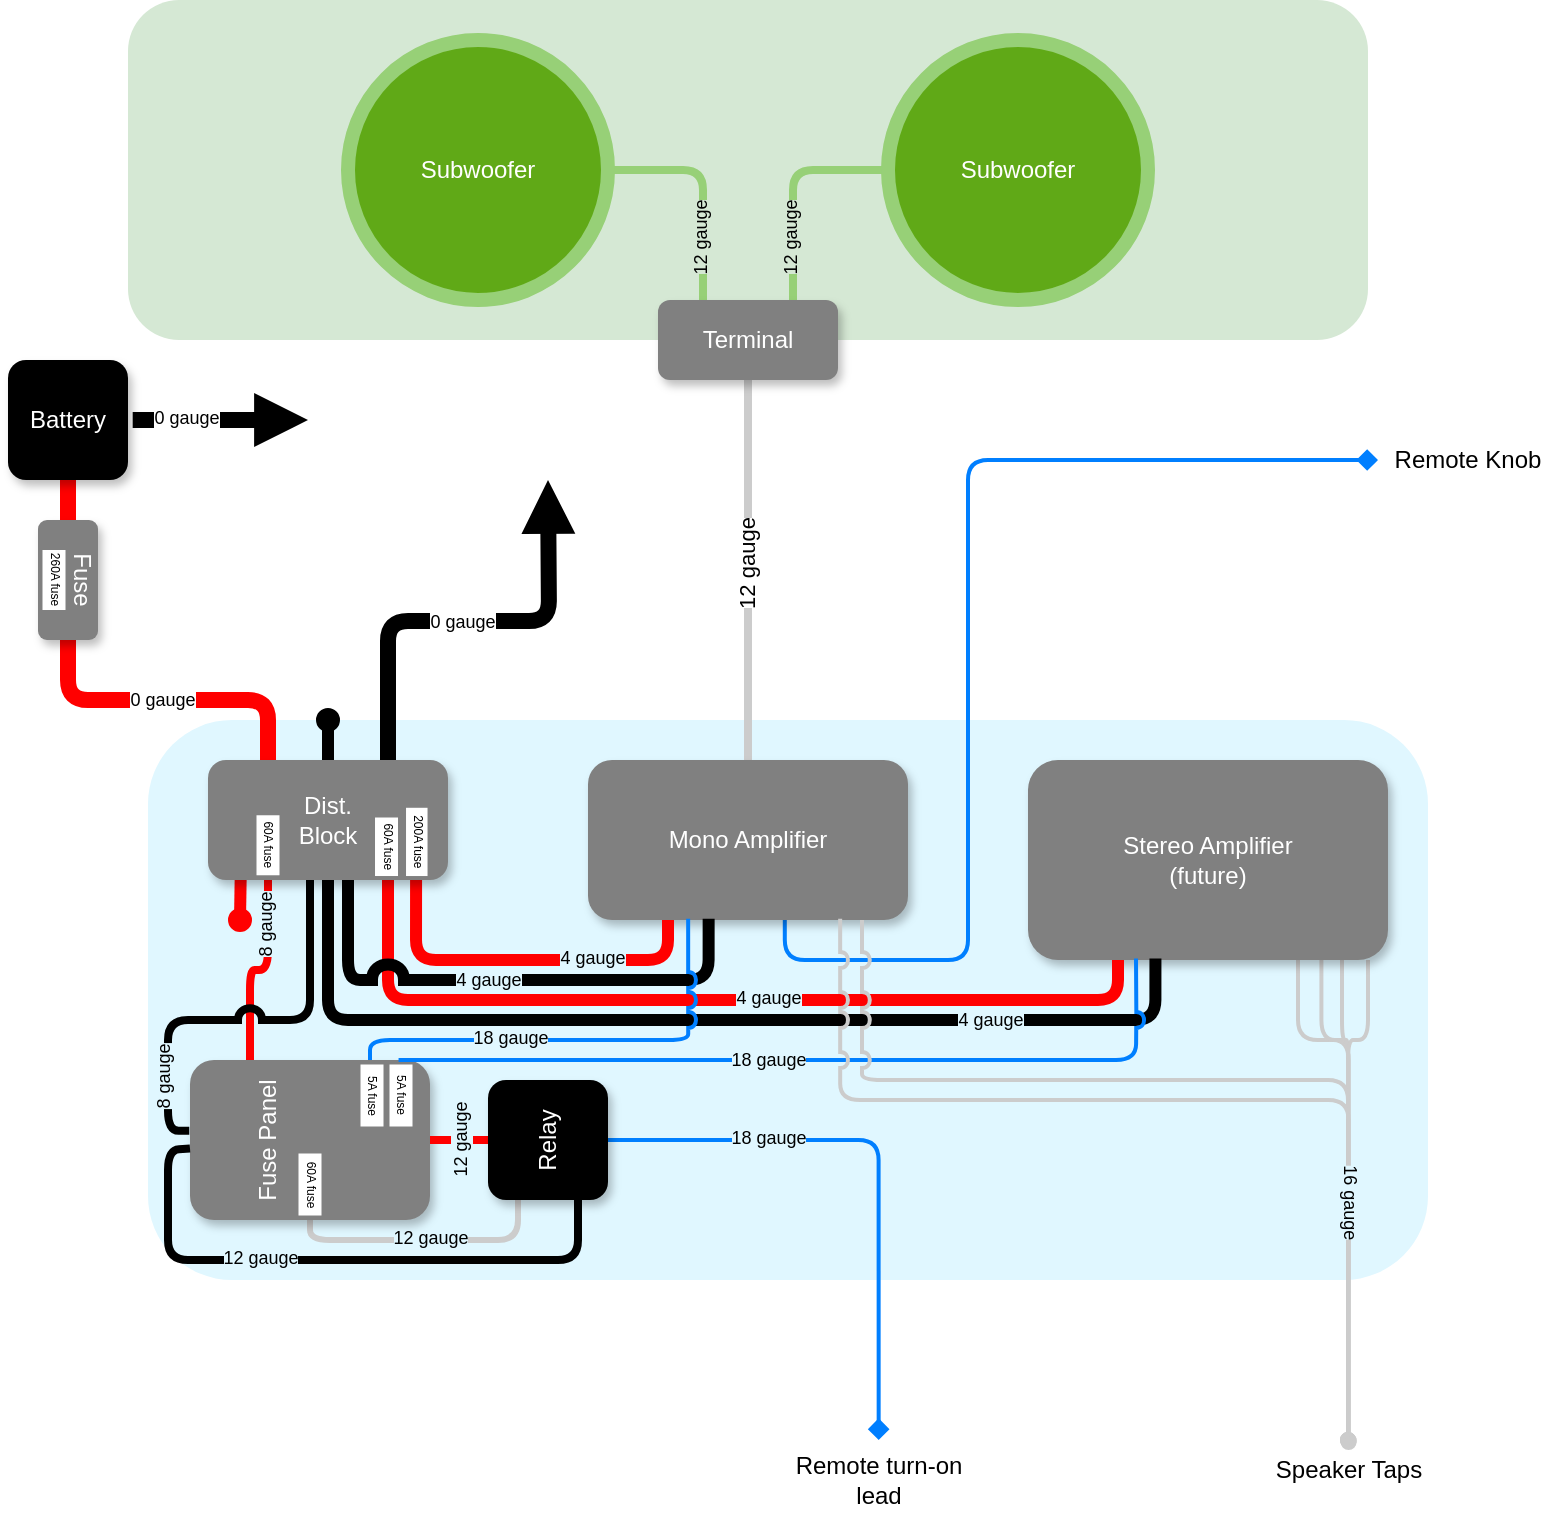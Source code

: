 <mxfile>
    <diagram id="LLkIUu7B0vgxz8H2hBqR" name="Page-1">
        <mxGraphModel dx="999" dy="623" grid="1" gridSize="10" guides="1" tooltips="1" connect="1" arrows="1" fold="1" page="1" pageScale="1" pageWidth="850" pageHeight="1100" math="0" shadow="0">
            <root>
                <mxCell id="0"/>
                <mxCell id="1" parent="0"/>
                <mxCell id="Ya8vrf_3RM9fZCfHisWS-58" value="" style="rounded=1;whiteSpace=wrap;html=1;strokeWidth=2;fillColor=#E0F7FF;strokeColor=none;" parent="1" vertex="1">
                    <mxGeometry x="90" y="420" width="640" height="280" as="geometry"/>
                </mxCell>
                <mxCell id="Ya8vrf_3RM9fZCfHisWS-29" style="edgeStyle=orthogonalEdgeStyle;rounded=1;orthogonalLoop=1;jettySize=auto;html=1;exitX=0.5;exitY=0;exitDx=0;exitDy=0;entryX=0.5;entryY=1;entryDx=0;entryDy=0;strokeColor=#CCCCCC;strokeWidth=4;endArrow=none;endFill=0;jumpStyle=arc;" parent="1" source="Ya8vrf_3RM9fZCfHisWS-1" target="Ya8vrf_3RM9fZCfHisWS-25" edge="1">
                    <mxGeometry relative="1" as="geometry"/>
                </mxCell>
                <mxCell id="Ya8vrf_3RM9fZCfHisWS-52" value="12 gauge" style="edgeLabel;align=center;verticalAlign=middle;resizable=0;points=[];fontColor=#000000;labelBorderColor=none;labelBackgroundColor=default;spacingTop=0;spacingBottom=0;spacing=0;horizontal=1;rotation=-90;html=1;" parent="Ya8vrf_3RM9fZCfHisWS-29" vertex="1" connectable="0">
                    <mxGeometry x="0.032" y="-1" relative="1" as="geometry">
                        <mxPoint x="-2" as="offset"/>
                    </mxGeometry>
                </mxCell>
                <mxCell id="Ya8vrf_3RM9fZCfHisWS-32" style="edgeStyle=orthogonalEdgeStyle;rounded=1;jumpStyle=arc;orthogonalLoop=1;jettySize=auto;html=1;exitX=0.615;exitY=1;exitDx=0;exitDy=0;strokeColor=#007FFF;strokeWidth=2;endArrow=diamond;endFill=1;exitPerimeter=0;" parent="1" source="Ya8vrf_3RM9fZCfHisWS-1" target="Ya8vrf_3RM9fZCfHisWS-31" edge="1">
                    <mxGeometry relative="1" as="geometry">
                        <Array as="points">
                            <mxPoint x="408" y="540"/>
                            <mxPoint x="500" y="540"/>
                            <mxPoint x="500" y="290"/>
                        </Array>
                    </mxGeometry>
                </mxCell>
                <mxCell id="Ya8vrf_3RM9fZCfHisWS-1" value="Mono Amplifier" style="rounded=1;whiteSpace=wrap;html=1;strokeWidth=2;strokeColor=none;fillColor=#808080;fontColor=#FFFFFF;shadow=1;" parent="1" vertex="1">
                    <mxGeometry x="310" y="440" width="160" height="80" as="geometry"/>
                </mxCell>
                <mxCell id="Ya8vrf_3RM9fZCfHisWS-54" style="edgeStyle=orthogonalEdgeStyle;rounded=1;jumpStyle=arc;jumpSize=7;orthogonalLoop=1;jettySize=auto;html=1;exitX=0.75;exitY=1;exitDx=0;exitDy=0;shadow=0;strokeColor=#CCCCCC;strokeWidth=2;fontColor=#000000;endArrow=oval;endFill=1;entryX=0.503;entryY=0.033;entryDx=0;entryDy=0;entryPerimeter=0;" parent="1" source="Ya8vrf_3RM9fZCfHisWS-2" target="Ya8vrf_3RM9fZCfHisWS-50" edge="1">
                    <mxGeometry relative="1" as="geometry">
                        <Array as="points">
                            <mxPoint x="665" y="580"/>
                            <mxPoint x="690" y="580"/>
                        </Array>
                    </mxGeometry>
                </mxCell>
                <mxCell id="Ya8vrf_3RM9fZCfHisWS-55" style="edgeStyle=orthogonalEdgeStyle;rounded=1;jumpStyle=arc;jumpSize=7;orthogonalLoop=1;jettySize=auto;html=1;entryX=0.503;entryY=0.011;entryDx=0;entryDy=0;entryPerimeter=0;shadow=0;strokeColor=#CCCCCC;strokeWidth=2;fontColor=#000000;endArrow=oval;endFill=1;exitX=0.815;exitY=1;exitDx=0;exitDy=0;exitPerimeter=0;" parent="1" source="Ya8vrf_3RM9fZCfHisWS-2" target="Ya8vrf_3RM9fZCfHisWS-50" edge="1">
                    <mxGeometry relative="1" as="geometry">
                        <mxPoint x="714" y="540" as="sourcePoint"/>
                        <Array as="points">
                            <mxPoint x="677" y="580"/>
                            <mxPoint x="690" y="580"/>
                        </Array>
                    </mxGeometry>
                </mxCell>
                <mxCell id="Ya8vrf_3RM9fZCfHisWS-56" style="edgeStyle=orthogonalEdgeStyle;rounded=1;jumpStyle=arc;jumpSize=7;orthogonalLoop=1;jettySize=auto;html=1;shadow=0;strokeColor=#CCCCCC;strokeWidth=2;fontColor=#000000;endArrow=oval;endFill=1;" parent="1" source="Ya8vrf_3RM9fZCfHisWS-2" target="Ya8vrf_3RM9fZCfHisWS-50" edge="1">
                    <mxGeometry relative="1" as="geometry">
                        <Array as="points">
                            <mxPoint x="687" y="580"/>
                            <mxPoint x="690" y="580"/>
                        </Array>
                    </mxGeometry>
                </mxCell>
                <mxCell id="Ya8vrf_3RM9fZCfHisWS-57" style="edgeStyle=orthogonalEdgeStyle;rounded=1;jumpStyle=arc;jumpSize=7;orthogonalLoop=1;jettySize=auto;html=1;shadow=0;strokeColor=#CCCCCC;strokeWidth=2;fontColor=#000000;endArrow=oval;endFill=1;" parent="1" source="Ya8vrf_3RM9fZCfHisWS-2" target="Ya8vrf_3RM9fZCfHisWS-50" edge="1">
                    <mxGeometry relative="1" as="geometry">
                        <mxPoint x="700" y="540" as="sourcePoint"/>
                        <Array as="points">
                            <mxPoint x="700" y="580"/>
                            <mxPoint x="690" y="580"/>
                        </Array>
                    </mxGeometry>
                </mxCell>
                <mxCell id="Ya8vrf_3RM9fZCfHisWS-2" value="Stereo Amplifier&lt;br&gt;(future)" style="rounded=1;whiteSpace=wrap;html=1;strokeWidth=2;strokeColor=none;fillColor=#808080;fontColor=#FFFFFF;shadow=1;sketch=0;glass=0;" parent="1" vertex="1">
                    <mxGeometry x="530" y="440" width="180" height="100" as="geometry"/>
                </mxCell>
                <mxCell id="Ya8vrf_3RM9fZCfHisWS-6" style="edgeStyle=orthogonalEdgeStyle;orthogonalLoop=1;jettySize=auto;html=1;entryX=0.25;entryY=1;entryDx=0;entryDy=0;exitX=0.867;exitY=0.983;exitDx=0;exitDy=0;endArrow=none;endFill=0;strokeWidth=6;strokeColor=#FF0000;exitPerimeter=0;rounded=1;jumpStyle=arc;" parent="1" source="Ya8vrf_3RM9fZCfHisWS-3" target="Ya8vrf_3RM9fZCfHisWS-1" edge="1">
                    <mxGeometry relative="1" as="geometry"/>
                </mxCell>
                <mxCell id="Ya8vrf_3RM9fZCfHisWS-68" value="4 gauge" style="edgeLabel;html=1;align=center;verticalAlign=middle;resizable=0;points=[];fontSize=9;fontColor=#000000;labelBackgroundColor=#E0F7FF;" parent="Ya8vrf_3RM9fZCfHisWS-6" vertex="1" connectable="0">
                    <mxGeometry x="0.373" relative="1" as="geometry">
                        <mxPoint y="-1" as="offset"/>
                    </mxGeometry>
                </mxCell>
                <mxCell id="Ya8vrf_3RM9fZCfHisWS-8" style="edgeStyle=orthogonalEdgeStyle;orthogonalLoop=1;jettySize=auto;html=1;exitX=0.75;exitY=1;exitDx=0;exitDy=0;entryX=0.25;entryY=1;entryDx=0;entryDy=0;strokeColor=#FF0000;strokeWidth=6;endArrow=none;endFill=0;rounded=1;jumpStyle=arc;" parent="1" source="Ya8vrf_3RM9fZCfHisWS-3" target="Ya8vrf_3RM9fZCfHisWS-2" edge="1">
                    <mxGeometry relative="1" as="geometry"/>
                </mxCell>
                <mxCell id="Ya8vrf_3RM9fZCfHisWS-66" value="4 gauge" style="edgeLabel;html=1;align=center;verticalAlign=middle;resizable=0;points=[];fontSize=9;fontColor=#000000;labelBackgroundColor=#E0F7FF;" parent="Ya8vrf_3RM9fZCfHisWS-8" vertex="1" connectable="0">
                    <mxGeometry x="0.091" y="1" relative="1" as="geometry">
                        <mxPoint x="7" as="offset"/>
                    </mxGeometry>
                </mxCell>
                <mxCell id="Ya8vrf_3RM9fZCfHisWS-9" style="edgeStyle=orthogonalEdgeStyle;orthogonalLoop=1;jettySize=auto;html=1;exitX=0.5;exitY=1;exitDx=0;exitDy=0;strokeColor=#000000;strokeWidth=6;endArrow=none;endFill=0;rounded=1;jumpStyle=arc;entryX=0.354;entryY=0.993;entryDx=0;entryDy=0;entryPerimeter=0;" parent="1" source="Ya8vrf_3RM9fZCfHisWS-3" target="Ya8vrf_3RM9fZCfHisWS-2" edge="1">
                    <mxGeometry relative="1" as="geometry">
                        <Array as="points">
                            <mxPoint x="180" y="570"/>
                            <mxPoint x="594" y="570"/>
                        </Array>
                    </mxGeometry>
                </mxCell>
                <mxCell id="Ya8vrf_3RM9fZCfHisWS-65" value="4 gauge" style="edgeLabel;html=1;align=center;verticalAlign=middle;resizable=0;points=[];fontSize=9;fontColor=#000000;labelBackgroundColor=#E0F7FF;" parent="Ya8vrf_3RM9fZCfHisWS-9" vertex="1" connectable="0">
                    <mxGeometry x="0.125" y="-2" relative="1" as="geometry">
                        <mxPoint x="111" y="-2" as="offset"/>
                    </mxGeometry>
                </mxCell>
                <mxCell id="Ya8vrf_3RM9fZCfHisWS-11" style="edgeStyle=orthogonalEdgeStyle;orthogonalLoop=1;jettySize=auto;html=1;exitX=0.25;exitY=1;exitDx=0;exitDy=0;strokeColor=#FF0000;strokeWidth=4;endArrow=none;endFill=0;rounded=1;jumpStyle=arc;entryX=1;entryY=0.25;entryDx=0;entryDy=0;" parent="1" source="Ya8vrf_3RM9fZCfHisWS-3" target="Ya8vrf_3RM9fZCfHisWS-4" edge="1">
                    <mxGeometry relative="1" as="geometry"/>
                </mxCell>
                <mxCell id="Ya8vrf_3RM9fZCfHisWS-69" value="8 gauge" style="edgeLabel;html=1;align=center;verticalAlign=middle;resizable=0;points=[];fontSize=9;fontColor=#000000;rotation=-90;labelBackgroundColor=#E0F7FF;" parent="Ya8vrf_3RM9fZCfHisWS-11" vertex="1" connectable="0">
                    <mxGeometry x="-0.502" y="2" relative="1" as="geometry">
                        <mxPoint x="-3" y="-2" as="offset"/>
                    </mxGeometry>
                </mxCell>
                <mxCell id="Ya8vrf_3RM9fZCfHisWS-41" style="edgeStyle=orthogonalEdgeStyle;rounded=1;jumpStyle=arc;orthogonalLoop=1;jettySize=auto;html=1;strokeColor=#FF0000;strokeWidth=6;endArrow=oval;endFill=1;exitX=0.136;exitY=1;exitDx=0;exitDy=0;exitPerimeter=0;" parent="1" source="Ya8vrf_3RM9fZCfHisWS-3" edge="1">
                    <mxGeometry relative="1" as="geometry">
                        <mxPoint x="140" y="500" as="sourcePoint"/>
                        <mxPoint x="136" y="520" as="targetPoint"/>
                    </mxGeometry>
                </mxCell>
                <mxCell id="Ya8vrf_3RM9fZCfHisWS-43" style="edgeStyle=orthogonalEdgeStyle;rounded=1;jumpStyle=arc;orthogonalLoop=1;jettySize=auto;html=1;exitX=0.25;exitY=0;exitDx=0;exitDy=0;strokeColor=#FF0000;strokeWidth=8;endArrow=none;endFill=0;" parent="1" source="Ya8vrf_3RM9fZCfHisWS-3" target="Ya8vrf_3RM9fZCfHisWS-42" edge="1">
                    <mxGeometry relative="1" as="geometry"/>
                </mxCell>
                <mxCell id="Ya8vrf_3RM9fZCfHisWS-71" value="0 gauge" style="edgeLabel;html=1;align=center;verticalAlign=middle;resizable=0;points=[];fontSize=9;fontColor=#000000;" parent="Ya8vrf_3RM9fZCfHisWS-43" vertex="1" connectable="0">
                    <mxGeometry x="0.04" relative="1" as="geometry">
                        <mxPoint as="offset"/>
                    </mxGeometry>
                </mxCell>
                <mxCell id="Ya8vrf_3RM9fZCfHisWS-45" style="edgeStyle=orthogonalEdgeStyle;rounded=1;jumpStyle=arc;orthogonalLoop=1;jettySize=auto;html=1;exitX=0.75;exitY=0;exitDx=0;exitDy=0;strokeColor=#000000;strokeWidth=8;endArrow=block;endFill=1;" parent="1" source="Ya8vrf_3RM9fZCfHisWS-3" edge="1">
                    <mxGeometry relative="1" as="geometry">
                        <mxPoint x="290" y="300" as="targetPoint"/>
                    </mxGeometry>
                </mxCell>
                <mxCell id="Ya8vrf_3RM9fZCfHisWS-72" value="0 gauge" style="edgeLabel;html=1;align=center;verticalAlign=middle;resizable=0;points=[];fontSize=9;fontColor=#000000;" parent="Ya8vrf_3RM9fZCfHisWS-45" vertex="1" connectable="0">
                    <mxGeometry x="-0.036" y="-1" relative="1" as="geometry">
                        <mxPoint y="-1" as="offset"/>
                    </mxGeometry>
                </mxCell>
                <mxCell id="Ya8vrf_3RM9fZCfHisWS-47" style="edgeStyle=orthogonalEdgeStyle;rounded=1;jumpStyle=arc;orthogonalLoop=1;jettySize=auto;html=1;exitX=0.5;exitY=0;exitDx=0;exitDy=0;strokeColor=#000000;strokeWidth=6;endArrow=oval;endFill=1;" parent="1" source="Ya8vrf_3RM9fZCfHisWS-3" edge="1">
                    <mxGeometry relative="1" as="geometry">
                        <mxPoint x="180" y="420" as="targetPoint"/>
                    </mxGeometry>
                </mxCell>
                <mxCell id="Ya8vrf_3RM9fZCfHisWS-3" value="Dist. &lt;br&gt;Block" style="rounded=1;whiteSpace=wrap;html=1;strokeWidth=2;strokeColor=none;fillColor=#808080;fontColor=#FFFFFF;shadow=1;" parent="1" vertex="1">
                    <mxGeometry x="120" y="440" width="120" height="60" as="geometry"/>
                </mxCell>
                <mxCell id="Ya8vrf_3RM9fZCfHisWS-12" style="edgeStyle=orthogonalEdgeStyle;orthogonalLoop=1;jettySize=auto;html=1;exitX=0;exitY=0.5;exitDx=0;exitDy=0;strokeColor=#CCCCCC;strokeWidth=3;endArrow=none;endFill=0;rounded=1;jumpStyle=arc;entryX=0;entryY=0.25;entryDx=0;entryDy=0;" parent="1" source="Ya8vrf_3RM9fZCfHisWS-4" target="Ya8vrf_3RM9fZCfHisWS-5" edge="1">
                    <mxGeometry relative="1" as="geometry">
                        <Array as="points">
                            <mxPoint x="171" y="680"/>
                            <mxPoint x="275" y="680"/>
                        </Array>
                    </mxGeometry>
                </mxCell>
                <mxCell id="Ya8vrf_3RM9fZCfHisWS-74" value="12 gauge" style="edgeLabel;html=1;align=center;verticalAlign=middle;resizable=0;points=[];fontSize=9;fontColor=#000000;labelBackgroundColor=#E0F7FF;" parent="Ya8vrf_3RM9fZCfHisWS-12" vertex="1" connectable="0">
                    <mxGeometry x="0.213" relative="1" as="geometry">
                        <mxPoint x="-12" y="-1" as="offset"/>
                    </mxGeometry>
                </mxCell>
                <mxCell id="Ya8vrf_3RM9fZCfHisWS-13" style="edgeStyle=orthogonalEdgeStyle;orthogonalLoop=1;jettySize=auto;html=1;strokeColor=#000000;strokeWidth=4;endArrow=none;endFill=0;rounded=1;jumpStyle=arc;exitX=0.558;exitY=-0.003;exitDx=0;exitDy=0;exitPerimeter=0;" parent="1" source="Ya8vrf_3RM9fZCfHisWS-4" target="Ya8vrf_3RM9fZCfHisWS-3" edge="1">
                    <mxGeometry relative="1" as="geometry">
                        <Array as="points">
                            <mxPoint x="100" y="625"/>
                            <mxPoint x="100" y="570"/>
                            <mxPoint x="171" y="570"/>
                        </Array>
                    </mxGeometry>
                </mxCell>
                <mxCell id="Ya8vrf_3RM9fZCfHisWS-75" value="8 gauge" style="edgeLabel;html=1;align=center;verticalAlign=middle;resizable=0;points=[];fontSize=9;fontColor=#000000;rotation=-90;labelBackgroundColor=#E0F7FF;" parent="Ya8vrf_3RM9fZCfHisWS-13" vertex="1" connectable="0">
                    <mxGeometry x="-0.628" y="1" relative="1" as="geometry">
                        <mxPoint x="-1" y="1" as="offset"/>
                    </mxGeometry>
                </mxCell>
                <mxCell id="Ya8vrf_3RM9fZCfHisWS-4" value="Fuse Panel&lt;br&gt;&lt;br&gt;&lt;br&gt;&lt;br&gt;" style="rounded=1;whiteSpace=wrap;html=1;strokeWidth=2;strokeColor=none;fillColor=#808080;fontColor=#FFFFFF;shadow=1;rotation=-90;" parent="1" vertex="1">
                    <mxGeometry x="131" y="570" width="80" height="120" as="geometry"/>
                </mxCell>
                <mxCell id="Ya8vrf_3RM9fZCfHisWS-14" style="edgeStyle=orthogonalEdgeStyle;orthogonalLoop=1;jettySize=auto;html=1;exitX=0;exitY=0.75;exitDx=0;exitDy=0;strokeColor=#000000;strokeWidth=4;endArrow=none;endFill=0;rounded=1;jumpStyle=arc;" parent="1" source="Ya8vrf_3RM9fZCfHisWS-5" target="Ya8vrf_3RM9fZCfHisWS-4" edge="1">
                    <mxGeometry relative="1" as="geometry">
                        <mxPoint x="140" y="811" as="sourcePoint"/>
                        <mxPoint x="130" y="635" as="targetPoint"/>
                        <Array as="points">
                            <mxPoint x="305" y="690"/>
                            <mxPoint x="100" y="690"/>
                            <mxPoint x="100" y="635"/>
                        </Array>
                    </mxGeometry>
                </mxCell>
                <mxCell id="Ya8vrf_3RM9fZCfHisWS-73" value="12 gauge" style="edgeLabel;html=1;align=center;verticalAlign=middle;resizable=0;points=[];fontSize=9;fontColor=#000000;labelBackgroundColor=#E0F7FF;" parent="Ya8vrf_3RM9fZCfHisWS-14" vertex="1" connectable="0">
                    <mxGeometry x="-0.214" y="-3" relative="1" as="geometry">
                        <mxPoint x="-71" y="2" as="offset"/>
                    </mxGeometry>
                </mxCell>
                <mxCell id="Ya8vrf_3RM9fZCfHisWS-17" value="" style="edgeStyle=orthogonalEdgeStyle;orthogonalLoop=1;jettySize=auto;html=1;entryX=0.5;entryY=1;entryDx=0;entryDy=0;strokeColor=#FF0000;strokeWidth=4;endArrow=none;endFill=0;exitX=0.5;exitY=0;exitDx=0;exitDy=0;rounded=1;jumpStyle=arc;" parent="1" source="Ya8vrf_3RM9fZCfHisWS-5" target="Ya8vrf_3RM9fZCfHisWS-4" edge="1">
                    <mxGeometry relative="1" as="geometry"/>
                </mxCell>
                <mxCell id="Ya8vrf_3RM9fZCfHisWS-79" value="12 gauge" style="edgeLabel;html=1;align=center;verticalAlign=middle;resizable=0;points=[];fontSize=9;fontColor=#000000;rotation=-90;labelBackgroundColor=#E0F7FF;" parent="Ya8vrf_3RM9fZCfHisWS-17" vertex="1" connectable="0">
                    <mxGeometry x="-0.228" y="-1" relative="1" as="geometry">
                        <mxPoint x="-3" y="1" as="offset"/>
                    </mxGeometry>
                </mxCell>
                <mxCell id="Ya8vrf_3RM9fZCfHisWS-19" style="edgeStyle=orthogonalEdgeStyle;rounded=1;orthogonalLoop=1;jettySize=auto;html=1;strokeColor=#007FFF;strokeWidth=2;endArrow=diamond;endFill=1;entryX=0.503;entryY=0;entryDx=0;entryDy=0;entryPerimeter=0;jumpStyle=arc;exitX=0.5;exitY=1;exitDx=0;exitDy=0;" parent="1" source="Ya8vrf_3RM9fZCfHisWS-5" target="Ya8vrf_3RM9fZCfHisWS-22" edge="1">
                    <mxGeometry relative="1" as="geometry">
                        <mxPoint x="390" y="760" as="sourcePoint"/>
                        <mxPoint x="810" y="810" as="targetPoint"/>
                    </mxGeometry>
                </mxCell>
                <mxCell id="Ya8vrf_3RM9fZCfHisWS-60" value="18 gauge" style="edgeLabel;html=1;align=center;verticalAlign=middle;resizable=0;points=[];fontColor=#000000;fontSize=9;labelBackgroundColor=#E0F7FF;" parent="Ya8vrf_3RM9fZCfHisWS-19" vertex="1" connectable="0">
                    <mxGeometry x="-0.53" y="-1" relative="1" as="geometry">
                        <mxPoint x="13" y="-2" as="offset"/>
                    </mxGeometry>
                </mxCell>
                <mxCell id="Ya8vrf_3RM9fZCfHisWS-5" value="Relay" style="rounded=1;whiteSpace=wrap;html=1;strokeWidth=2;strokeColor=none;fillColor=#000000;fontColor=#FFFFFF;shadow=1;rotation=-90;" parent="1" vertex="1">
                    <mxGeometry x="260" y="600" width="60" height="60" as="geometry"/>
                </mxCell>
                <mxCell id="Ya8vrf_3RM9fZCfHisWS-22" value="Remote turn-on&lt;br&gt;lead" style="text;html=1;align=center;verticalAlign=middle;resizable=0;points=[];autosize=1;strokeColor=none;fillColor=none;" parent="1" vertex="1">
                    <mxGeometry x="400" y="780" width="110" height="40" as="geometry"/>
                </mxCell>
                <mxCell id="Ya8vrf_3RM9fZCfHisWS-24" value="" style="rounded=1;whiteSpace=wrap;html=1;strokeWidth=2;fillColor=#d5e8d4;strokeColor=none;" parent="1" vertex="1">
                    <mxGeometry x="80" y="60" width="620" height="170" as="geometry"/>
                </mxCell>
                <mxCell id="Ya8vrf_3RM9fZCfHisWS-38" style="edgeStyle=orthogonalEdgeStyle;rounded=1;jumpStyle=arc;orthogonalLoop=1;jettySize=auto;html=1;exitX=0.25;exitY=0;exitDx=0;exitDy=0;strokeColor=#97D077;strokeWidth=4;endArrow=none;endFill=0;" parent="1" source="Ya8vrf_3RM9fZCfHisWS-25" target="Ya8vrf_3RM9fZCfHisWS-26" edge="1">
                    <mxGeometry relative="1" as="geometry"/>
                </mxCell>
                <mxCell id="Ya8vrf_3RM9fZCfHisWS-76" value="12 gauge" style="edgeLabel;html=1;align=center;verticalAlign=middle;resizable=0;points=[];fontSize=9;fontColor=#000000;rotation=-90;labelBackgroundColor=#D5E8D4;" parent="Ya8vrf_3RM9fZCfHisWS-38" vertex="1" connectable="0">
                    <mxGeometry x="-0.337" relative="1" as="geometry">
                        <mxPoint x="-1" y="7" as="offset"/>
                    </mxGeometry>
                </mxCell>
                <mxCell id="Ya8vrf_3RM9fZCfHisWS-39" value="" style="edgeStyle=orthogonalEdgeStyle;rounded=1;jumpStyle=arc;orthogonalLoop=1;jettySize=auto;html=1;exitX=0.75;exitY=0;exitDx=0;exitDy=0;entryX=0;entryY=0.5;entryDx=0;entryDy=0;strokeColor=#97D077;strokeWidth=4;endArrow=none;endFill=0;" parent="1" source="Ya8vrf_3RM9fZCfHisWS-25" target="Ya8vrf_3RM9fZCfHisWS-27" edge="1">
                    <mxGeometry x="-0.289" y="3" relative="1" as="geometry">
                        <mxPoint as="offset"/>
                    </mxGeometry>
                </mxCell>
                <mxCell id="Ya8vrf_3RM9fZCfHisWS-77" value="12 gauge" style="edgeLabel;html=1;align=center;verticalAlign=middle;resizable=0;points=[];fontSize=9;fontColor=#000000;rotation=-90;labelBackgroundColor=#D5E8D4;" parent="Ya8vrf_3RM9fZCfHisWS-39" vertex="1" connectable="0">
                    <mxGeometry x="-0.052" relative="1" as="geometry">
                        <mxPoint x="-1" y="23" as="offset"/>
                    </mxGeometry>
                </mxCell>
                <mxCell id="Ya8vrf_3RM9fZCfHisWS-25" value="Terminal" style="rounded=1;whiteSpace=wrap;html=1;strokeWidth=2;strokeColor=none;fillColor=#808080;fontColor=#FFFFFF;shadow=1;" parent="1" vertex="1">
                    <mxGeometry x="345" y="210" width="90" height="40" as="geometry"/>
                </mxCell>
                <mxCell id="Ya8vrf_3RM9fZCfHisWS-26" value="Subwoofer" style="ellipse;whiteSpace=wrap;html=1;aspect=fixed;strokeWidth=7;fillColor=#60a917;fontColor=#ffffff;strokeColor=#97D077;" parent="1" vertex="1">
                    <mxGeometry x="190" y="80" width="130" height="130" as="geometry"/>
                </mxCell>
                <mxCell id="Ya8vrf_3RM9fZCfHisWS-27" value="Subwoofer" style="ellipse;whiteSpace=wrap;html=1;aspect=fixed;strokeWidth=7;fillColor=#60a917;fontColor=#ffffff;strokeColor=#97D077;" parent="1" vertex="1">
                    <mxGeometry x="460" y="80" width="130" height="130" as="geometry"/>
                </mxCell>
                <mxCell id="Ya8vrf_3RM9fZCfHisWS-7" style="edgeStyle=orthogonalEdgeStyle;orthogonalLoop=1;jettySize=auto;html=1;strokeWidth=6;endArrow=none;endFill=0;rounded=1;jumpStyle=arc;entryX=0.377;entryY=0.992;entryDx=0;entryDy=0;entryPerimeter=0;" parent="1" target="Ya8vrf_3RM9fZCfHisWS-1" edge="1">
                    <mxGeometry relative="1" as="geometry">
                        <mxPoint x="190" y="500" as="sourcePoint"/>
                        <mxPoint x="403" y="520" as="targetPoint"/>
                        <Array as="points">
                            <mxPoint x="190" y="550"/>
                            <mxPoint x="370" y="550"/>
                        </Array>
                    </mxGeometry>
                </mxCell>
                <mxCell id="Ya8vrf_3RM9fZCfHisWS-67" value="4 gauge" style="edgeLabel;html=1;align=center;verticalAlign=middle;resizable=0;points=[];fontSize=9;fontColor=#000000;labelBackgroundColor=#E0F7FF;" parent="Ya8vrf_3RM9fZCfHisWS-7" vertex="1" connectable="0">
                    <mxGeometry x="0.063" y="-1" relative="1" as="geometry">
                        <mxPoint x="-19" y="-1" as="offset"/>
                    </mxGeometry>
                </mxCell>
                <mxCell id="Ya8vrf_3RM9fZCfHisWS-31" value="Remote Knob" style="rounded=0;whiteSpace=wrap;html=1;strokeWidth=2;strokeColor=none;fillColor=none;" parent="1" vertex="1">
                    <mxGeometry x="705" y="270" width="90" height="40" as="geometry"/>
                </mxCell>
                <mxCell id="9" style="edgeStyle=none;html=1;exitX=0;exitY=0.5;exitDx=0;exitDy=0;entryX=0.5;entryY=1;entryDx=0;entryDy=0;fontSize=6;endArrow=none;endFill=0;strokeWidth=8;strokeColor=#FF0000;" edge="1" parent="1" source="Ya8vrf_3RM9fZCfHisWS-42" target="8">
                    <mxGeometry relative="1" as="geometry"/>
                </mxCell>
                <mxCell id="Ya8vrf_3RM9fZCfHisWS-42" value="Fuse&lt;br&gt;&lt;br&gt;" style="rounded=1;whiteSpace=wrap;html=1;strokeWidth=2;fillColor=#808080;strokeColor=none;fontColor=#FFFFFF;shadow=1;rotation=90;" parent="1" vertex="1">
                    <mxGeometry x="20" y="335" width="60" height="30" as="geometry"/>
                </mxCell>
                <mxCell id="Ya8vrf_3RM9fZCfHisWS-50" value="&lt;font color=&quot;#000000&quot;&gt;Speaker Taps&lt;/font&gt;" style="text;html=1;align=center;verticalAlign=middle;resizable=0;points=[];autosize=1;strokeColor=none;fillColor=none;fontColor=#FFFFFF;rounded=1;strokeWidth=2;" parent="1" vertex="1">
                    <mxGeometry x="640" y="780" width="100" height="30" as="geometry"/>
                </mxCell>
                <mxCell id="Ya8vrf_3RM9fZCfHisWS-20" style="edgeStyle=orthogonalEdgeStyle;orthogonalLoop=1;jettySize=auto;html=1;strokeColor=#007FFF;strokeWidth=2;endArrow=none;endFill=0;rounded=1;jumpStyle=arc;jumpSize=6;exitX=1;exitY=0.75;exitDx=0;exitDy=0;entryX=0.313;entryY=0.992;entryDx=0;entryDy=0;entryPerimeter=0;" parent="1" source="Ya8vrf_3RM9fZCfHisWS-4" target="Ya8vrf_3RM9fZCfHisWS-1" edge="1">
                    <mxGeometry relative="1" as="geometry">
                        <mxPoint x="360" y="670" as="sourcePoint"/>
                        <mxPoint x="400" y="520" as="targetPoint"/>
                        <Array as="points">
                            <mxPoint x="201" y="580"/>
                            <mxPoint x="360" y="580"/>
                        </Array>
                    </mxGeometry>
                </mxCell>
                <mxCell id="Ya8vrf_3RM9fZCfHisWS-61" value="18 gauge" style="edgeLabel;html=1;align=center;verticalAlign=middle;resizable=0;points=[];fontSize=9;fontColor=#000000;labelBackgroundColor=#E0F7FF;" parent="Ya8vrf_3RM9fZCfHisWS-20" vertex="1" connectable="0">
                    <mxGeometry x="-0.307" y="1" relative="1" as="geometry">
                        <mxPoint as="offset"/>
                    </mxGeometry>
                </mxCell>
                <mxCell id="Ya8vrf_3RM9fZCfHisWS-21" style="edgeStyle=orthogonalEdgeStyle;orthogonalLoop=1;jettySize=auto;html=1;entryX=0.302;entryY=0.993;entryDx=0;entryDy=0;entryPerimeter=0;strokeColor=#007FFF;strokeWidth=2;endArrow=none;endFill=0;rounded=1;jumpStyle=arc;exitX=1;exitY=0.869;exitDx=0;exitDy=0;exitPerimeter=0;" parent="1" source="Ya8vrf_3RM9fZCfHisWS-4" target="Ya8vrf_3RM9fZCfHisWS-2" edge="1">
                    <mxGeometry relative="1" as="geometry">
                        <mxPoint x="360" y="680" as="sourcePoint"/>
                        <Array as="points">
                            <mxPoint x="584" y="590"/>
                            <mxPoint x="584" y="539"/>
                        </Array>
                    </mxGeometry>
                </mxCell>
                <mxCell id="Ya8vrf_3RM9fZCfHisWS-62" value="18 gauge" style="edgeLabel;html=1;align=center;verticalAlign=middle;resizable=0;points=[];fontSize=9;fontColor=#000000;labelBackgroundColor=#E0F7FF;" parent="Ya8vrf_3RM9fZCfHisWS-21" vertex="1" connectable="0">
                    <mxGeometry x="-0.349" y="-2" relative="1" as="geometry">
                        <mxPoint x="48" y="-2" as="offset"/>
                    </mxGeometry>
                </mxCell>
                <mxCell id="Ya8vrf_3RM9fZCfHisWS-49" style="edgeStyle=orthogonalEdgeStyle;rounded=1;jumpStyle=arc;orthogonalLoop=1;jettySize=auto;html=1;strokeColor=#CCCCCC;strokeWidth=2;fontColor=#FFFFFF;endArrow=oval;endFill=1;jumpSize=6;" parent="1" target="Ya8vrf_3RM9fZCfHisWS-50" edge="1">
                    <mxGeometry relative="1" as="geometry">
                        <mxPoint x="447" y="520" as="sourcePoint"/>
                        <mxPoint x="768" y="680" as="targetPoint"/>
                        <Array as="points">
                            <mxPoint x="447" y="600"/>
                            <mxPoint x="690" y="600"/>
                        </Array>
                    </mxGeometry>
                </mxCell>
                <mxCell id="Ya8vrf_3RM9fZCfHisWS-51" style="edgeStyle=orthogonalEdgeStyle;rounded=1;jumpStyle=arc;orthogonalLoop=1;jettySize=auto;html=1;entryX=0.503;entryY=0.011;entryDx=0;entryDy=0;entryPerimeter=0;strokeColor=#CCCCCC;strokeWidth=2;fontColor=#000000;endArrow=oval;endFill=1;shadow=0;jumpSize=6;startArrow=none;exitX=0.788;exitY=0.992;exitDx=0;exitDy=0;exitPerimeter=0;" parent="1" source="Ya8vrf_3RM9fZCfHisWS-1" target="Ya8vrf_3RM9fZCfHisWS-50" edge="1">
                    <mxGeometry relative="1" as="geometry">
                        <Array as="points">
                            <mxPoint x="436" y="610"/>
                            <mxPoint x="690" y="610"/>
                        </Array>
                    </mxGeometry>
                </mxCell>
                <mxCell id="Ya8vrf_3RM9fZCfHisWS-78" value="16 gauge" style="edgeLabel;html=1;align=center;verticalAlign=middle;resizable=0;points=[];fontSize=9;fontColor=#000000;rotation=90;labelBackgroundColor=#E0F7FF;" parent="Ya8vrf_3RM9fZCfHisWS-51" vertex="1" connectable="0">
                    <mxGeometry x="0.66" y="1" relative="1" as="geometry">
                        <mxPoint y="-32" as="offset"/>
                    </mxGeometry>
                </mxCell>
                <mxCell id="2" value="&lt;font style=&quot;font-size: 6px;&quot;&gt;200A fuse&lt;/font&gt;" style="rounded=0;whiteSpace=wrap;html=1;strokeColor=none;fillColor=#FFFFFF;rotation=90;fontSize=6;verticalAlign=bottom;" vertex="1" parent="1">
                    <mxGeometry x="207.33" y="475.58" width="34.12" height="10.75" as="geometry"/>
                </mxCell>
                <mxCell id="3" value="&lt;font style=&quot;font-size: 6px;&quot;&gt;60A fuse&lt;/font&gt;" style="rounded=0;whiteSpace=wrap;html=1;strokeColor=none;fillColor=#FFFFFF;rotation=90;fontSize=6;verticalAlign=bottom;" vertex="1" parent="1">
                    <mxGeometry x="194.63" y="477.63" width="29.25" height="11.5" as="geometry"/>
                </mxCell>
                <mxCell id="4" value="&lt;font style=&quot;font-size: 6px;&quot;&gt;60A fuse&lt;/font&gt;" style="rounded=0;whiteSpace=wrap;html=1;strokeColor=none;fillColor=#FFFFFF;rotation=90;fontSize=6;verticalAlign=bottom;" vertex="1" parent="1">
                    <mxGeometry x="135" y="476.88" width="30" height="11.5" as="geometry"/>
                </mxCell>
                <mxCell id="5" value="&lt;font style=&quot;font-size: 6px;&quot;&gt;60A fuse&lt;/font&gt;" style="rounded=0;whiteSpace=wrap;html=1;strokeColor=none;fillColor=#FFFFFF;rotation=90;fontSize=6;verticalAlign=bottom;" vertex="1" parent="1">
                    <mxGeometry x="155.5" y="646.5" width="31" height="11.5" as="geometry"/>
                </mxCell>
                <mxCell id="6" value="&lt;font style=&quot;font-size: 6px&quot;&gt;5A fuse&lt;/font&gt;" style="rounded=0;whiteSpace=wrap;html=1;strokeColor=none;fillColor=#FFFFFF;rotation=90;fontSize=6;verticalAlign=bottom;" vertex="1" parent="1">
                    <mxGeometry x="186.5" y="602" width="31" height="11.5" as="geometry"/>
                </mxCell>
                <mxCell id="7" value="&lt;font style=&quot;font-size: 6px&quot;&gt;5A fuse&lt;/font&gt;" style="rounded=0;whiteSpace=wrap;html=1;strokeColor=none;fillColor=#FFFFFF;rotation=90;fontSize=6;verticalAlign=bottom;" vertex="1" parent="1">
                    <mxGeometry x="201" y="602" width="31" height="11.5" as="geometry"/>
                </mxCell>
                <mxCell id="8" value="Battery" style="rounded=1;whiteSpace=wrap;html=1;strokeWidth=2;fillColor=#000000;strokeColor=none;fontColor=#FFFFFF;shadow=1;" vertex="1" parent="1">
                    <mxGeometry x="20" y="240" width="60" height="60" as="geometry"/>
                </mxCell>
                <mxCell id="10" value="&lt;font style=&quot;font-size: 6px&quot;&gt;260A fuse&lt;/font&gt;" style="rounded=0;whiteSpace=wrap;html=1;strokeColor=none;fillColor=#FFFFFF;rotation=90;fontSize=6;verticalAlign=bottom;" vertex="1" parent="1">
                    <mxGeometry x="28" y="344.25" width="30" height="11.5" as="geometry"/>
                </mxCell>
                <mxCell id="11" style="edgeStyle=orthogonalEdgeStyle;rounded=1;jumpStyle=arc;orthogonalLoop=1;jettySize=auto;html=1;exitX=1.039;exitY=0.5;exitDx=0;exitDy=0;strokeColor=#000000;strokeWidth=8;endArrow=block;endFill=1;exitPerimeter=0;" edge="1" parent="1" source="8">
                    <mxGeometry relative="1" as="geometry">
                        <mxPoint x="170" y="270" as="targetPoint"/>
                        <mxPoint x="220" y="450" as="sourcePoint"/>
                    </mxGeometry>
                </mxCell>
                <mxCell id="12" value="0 gauge" style="edgeLabel;html=1;align=center;verticalAlign=middle;resizable=0;points=[];fontSize=9;fontColor=#000000;" vertex="1" connectable="0" parent="11">
                    <mxGeometry x="-0.036" y="-1" relative="1" as="geometry">
                        <mxPoint x="-15" y="-1" as="offset"/>
                    </mxGeometry>
                </mxCell>
            </root>
        </mxGraphModel>
    </diagram>
</mxfile>
